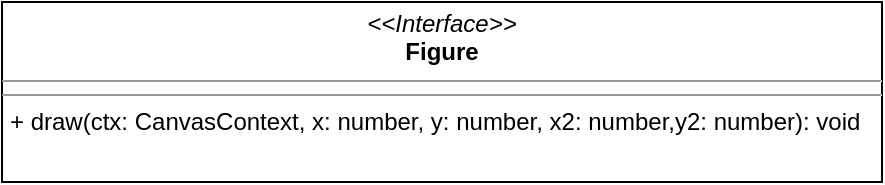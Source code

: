 <mxfile version="14.9.0" type="github" pages="2">
  <diagram id="C5RBs43oDa-KdzZeNtuy" name="Page-1">
    <mxGraphModel dx="782" dy="696" grid="1" gridSize="10" guides="1" tooltips="1" connect="1" arrows="1" fold="1" page="1" pageScale="1" pageWidth="1169" pageHeight="827" math="0" shadow="0">
      <root>
        <mxCell id="WIyWlLk6GJQsqaUBKTNV-0" />
        <mxCell id="WIyWlLk6GJQsqaUBKTNV-1" parent="WIyWlLk6GJQsqaUBKTNV-0" />
        <mxCell id="5NShUPz_J3u2J9EEHh_j-0" value="&lt;p style=&quot;margin: 0px ; margin-top: 4px ; text-align: center&quot;&gt;&lt;i&gt;&amp;lt;&amp;lt;Interface&amp;gt;&amp;gt;&lt;/i&gt;&lt;br&gt;&lt;b&gt;Figure&lt;/b&gt;&lt;/p&gt;&lt;hr size=&quot;1&quot;&gt;&lt;hr size=&quot;1&quot;&gt;&lt;p style=&quot;margin: 0px ; margin-left: 4px&quot;&gt;+ draw(ctx: CanvasContext, x: number, y: number, x2: number,y2: number): void&lt;/p&gt;" style="verticalAlign=top;align=left;overflow=fill;fontSize=12;fontFamily=Helvetica;html=1;" vertex="1" parent="WIyWlLk6GJQsqaUBKTNV-1">
          <mxGeometry x="40" y="80" width="440" height="90" as="geometry" />
        </mxCell>
      </root>
    </mxGraphModel>
  </diagram>
  <diagram id="SMAEl4mHrTppEhJCCc_D" name="Page-2">
    <mxGraphModel dx="920" dy="819" grid="1" gridSize="10" guides="1" tooltips="1" connect="1" arrows="1" fold="1" page="1" pageScale="1" pageWidth="1169" pageHeight="827" math="0" shadow="0">
      <root>
        <mxCell id="eO0uGjNbasOog7Gtz0k_-0" />
        <mxCell id="eO0uGjNbasOog7Gtz0k_-1" parent="eO0uGjNbasOog7Gtz0k_-0" />
        <mxCell id="eO0uGjNbasOog7Gtz0k_-3" value="save" style="rounded=0;whiteSpace=wrap;html=1;comic=0;" vertex="1" parent="eO0uGjNbasOog7Gtz0k_-1">
          <mxGeometry x="600" y="80" width="120" height="60" as="geometry" />
        </mxCell>
        <mxCell id="eO0uGjNbasOog7Gtz0k_-6" value="load fon-image" style="rounded=0;whiteSpace=wrap;html=1;comic=0;" vertex="1" parent="eO0uGjNbasOog7Gtz0k_-1">
          <mxGeometry x="600" y="150" width="120" height="60" as="geometry" />
        </mxCell>
        <mxCell id="eO0uGjNbasOog7Gtz0k_-7" value="толщина линии" style="rounded=0;whiteSpace=wrap;html=1;comic=0;" vertex="1" parent="eO0uGjNbasOog7Gtz0k_-1">
          <mxGeometry x="600" y="220" width="120" height="60" as="geometry" />
        </mxCell>
        <mxCell id="eO0uGjNbasOog7Gtz0k_-8" value="цвет линии" style="rounded=0;whiteSpace=wrap;html=1;comic=0;" vertex="1" parent="eO0uGjNbasOog7Gtz0k_-1">
          <mxGeometry x="600" y="290" width="120" height="60" as="geometry" />
        </mxCell>
        <mxCell id="eO0uGjNbasOog7Gtz0k_-9" value="Инструменты" style="rounded=0;whiteSpace=wrap;html=1;comic=0;" vertex="1" parent="eO0uGjNbasOog7Gtz0k_-1">
          <mxGeometry x="600" y="360" width="120" height="60" as="geometry" />
        </mxCell>
        <mxCell id="eO0uGjNbasOog7Gtz0k_-10" value="кисть" style="rounded=0;whiteSpace=wrap;html=1;comic=0;" vertex="1" parent="eO0uGjNbasOog7Gtz0k_-1">
          <mxGeometry x="600" y="440" width="60" height="30" as="geometry" />
        </mxCell>
        <mxCell id="eO0uGjNbasOog7Gtz0k_-11" value="ластик" style="rounded=0;whiteSpace=wrap;html=1;comic=0;" vertex="1" parent="eO0uGjNbasOog7Gtz0k_-1">
          <mxGeometry x="660" y="440" width="60" height="30" as="geometry" />
        </mxCell>
        <mxCell id="eO0uGjNbasOog7Gtz0k_-12" value="круг" style="rounded=0;whiteSpace=wrap;html=1;comic=0;" vertex="1" parent="eO0uGjNbasOog7Gtz0k_-1">
          <mxGeometry x="600" y="470" width="60" height="30" as="geometry" />
        </mxCell>
        <mxCell id="eO0uGjNbasOog7Gtz0k_-13" value="прямоуго" style="rounded=0;whiteSpace=wrap;html=1;comic=0;" vertex="1" parent="eO0uGjNbasOog7Gtz0k_-1">
          <mxGeometry x="660" y="470" width="60" height="30" as="geometry" />
        </mxCell>
        <mxCell id="eO0uGjNbasOog7Gtz0k_-14" value="кривая" style="rounded=0;whiteSpace=wrap;html=1;comic=0;" vertex="1" parent="eO0uGjNbasOog7Gtz0k_-1">
          <mxGeometry x="600" y="500" width="60" height="30" as="geometry" />
        </mxCell>
        <mxCell id="eO0uGjNbasOog7Gtz0k_-15" value="заливка" style="rounded=0;whiteSpace=wrap;html=1;comic=0;" vertex="1" parent="eO0uGjNbasOog7Gtz0k_-1">
          <mxGeometry x="660" y="500" width="60" height="30" as="geometry" />
        </mxCell>
        <mxCell id="eO0uGjNbasOog7Gtz0k_-18" value="приложение для рисования" style="rounded=0;whiteSpace=wrap;html=1;comic=0;" vertex="1" parent="eO0uGjNbasOog7Gtz0k_-1">
          <mxGeometry x="40" y="10" width="680" height="60" as="geometry" />
        </mxCell>
        <mxCell id="bxWVJNBGeqd2OR_dwQhC-0" value="прямая" style="rounded=0;whiteSpace=wrap;html=1;comic=0;" vertex="1" parent="eO0uGjNbasOog7Gtz0k_-1">
          <mxGeometry x="600" y="530" width="60" height="30" as="geometry" />
        </mxCell>
        <mxCell id="bxWVJNBGeqd2OR_dwQhC-2" value="очистить" style="rounded=0;whiteSpace=wrap;html=1;comic=0;" vertex="1" parent="eO0uGjNbasOog7Gtz0k_-1">
          <mxGeometry x="660" y="530" width="60" height="30" as="geometry" />
        </mxCell>
      </root>
    </mxGraphModel>
  </diagram>
</mxfile>
